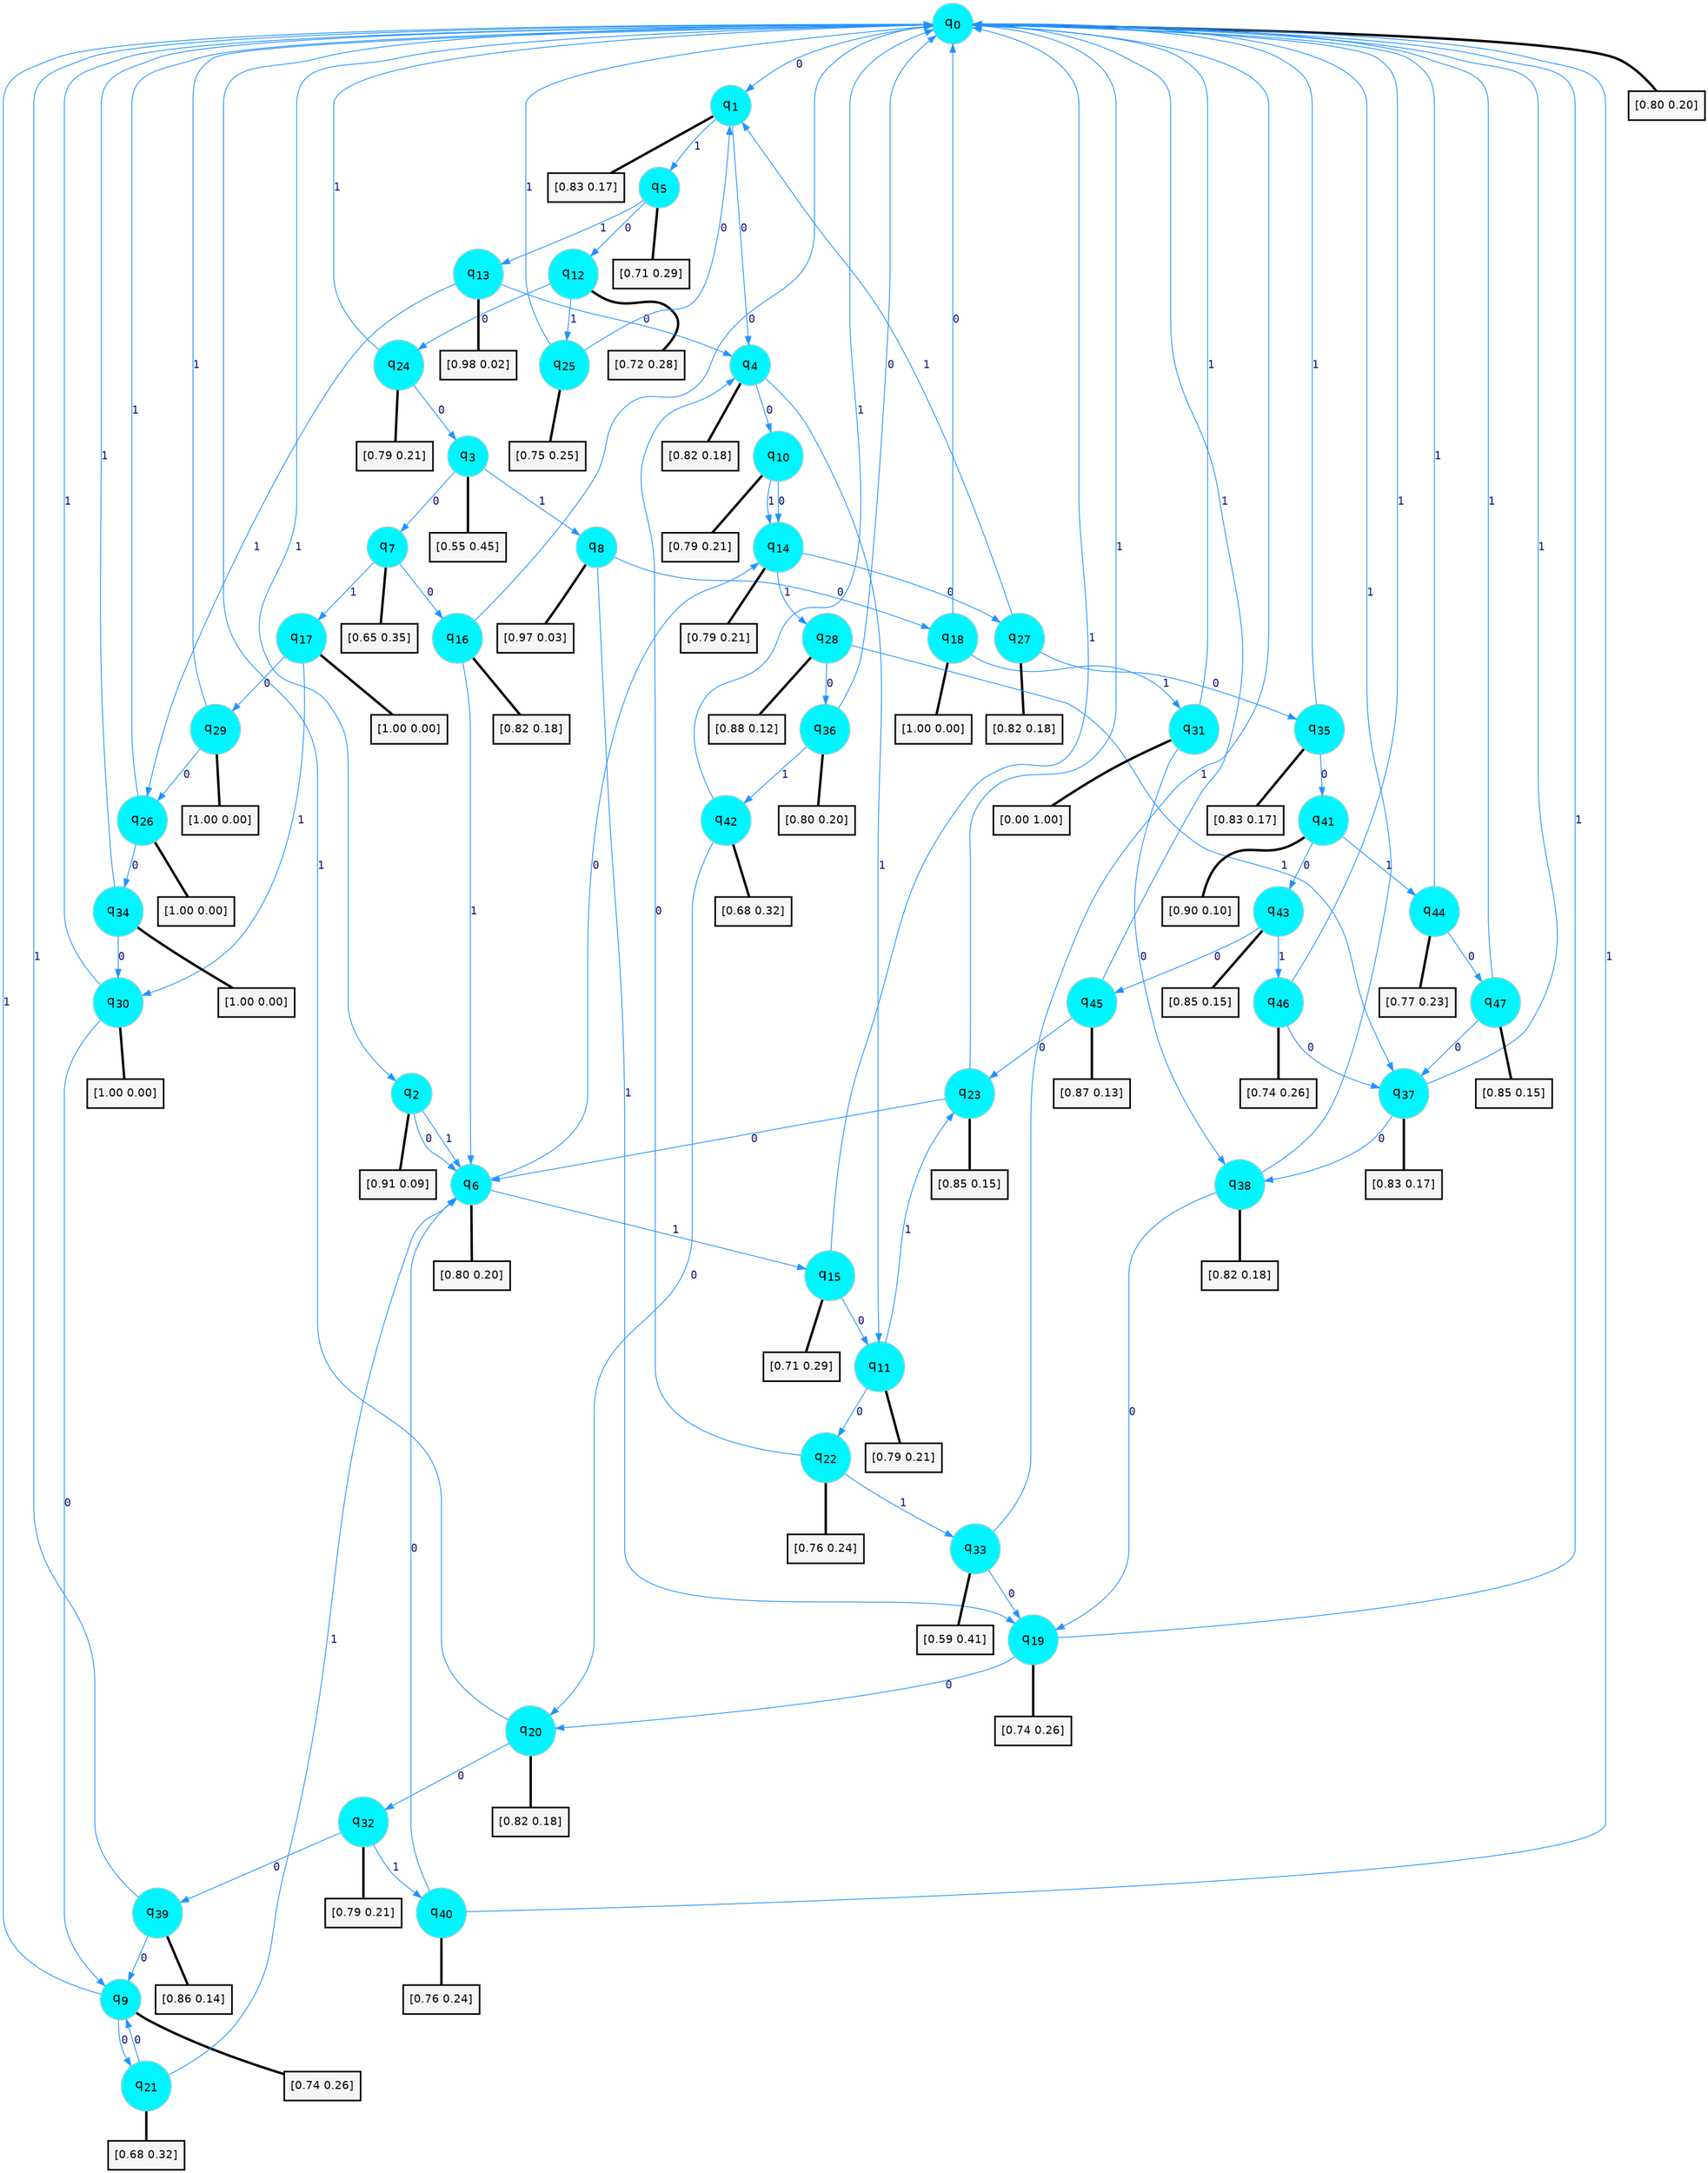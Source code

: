 digraph G {
graph [
bgcolor=transparent, dpi=300, rankdir=TD, size="40,25"];
node [
color=gray, fillcolor=turquoise1, fontcolor=black, fontname=Helvetica, fontsize=16, fontweight=bold, shape=circle, style=filled];
edge [
arrowsize=1, color=dodgerblue1, fontcolor=midnightblue, fontname=courier, fontweight=bold, penwidth=1, style=solid, weight=20];
0[label=<q<SUB>0</SUB>>];
1[label=<q<SUB>1</SUB>>];
2[label=<q<SUB>2</SUB>>];
3[label=<q<SUB>3</SUB>>];
4[label=<q<SUB>4</SUB>>];
5[label=<q<SUB>5</SUB>>];
6[label=<q<SUB>6</SUB>>];
7[label=<q<SUB>7</SUB>>];
8[label=<q<SUB>8</SUB>>];
9[label=<q<SUB>9</SUB>>];
10[label=<q<SUB>10</SUB>>];
11[label=<q<SUB>11</SUB>>];
12[label=<q<SUB>12</SUB>>];
13[label=<q<SUB>13</SUB>>];
14[label=<q<SUB>14</SUB>>];
15[label=<q<SUB>15</SUB>>];
16[label=<q<SUB>16</SUB>>];
17[label=<q<SUB>17</SUB>>];
18[label=<q<SUB>18</SUB>>];
19[label=<q<SUB>19</SUB>>];
20[label=<q<SUB>20</SUB>>];
21[label=<q<SUB>21</SUB>>];
22[label=<q<SUB>22</SUB>>];
23[label=<q<SUB>23</SUB>>];
24[label=<q<SUB>24</SUB>>];
25[label=<q<SUB>25</SUB>>];
26[label=<q<SUB>26</SUB>>];
27[label=<q<SUB>27</SUB>>];
28[label=<q<SUB>28</SUB>>];
29[label=<q<SUB>29</SUB>>];
30[label=<q<SUB>30</SUB>>];
31[label=<q<SUB>31</SUB>>];
32[label=<q<SUB>32</SUB>>];
33[label=<q<SUB>33</SUB>>];
34[label=<q<SUB>34</SUB>>];
35[label=<q<SUB>35</SUB>>];
36[label=<q<SUB>36</SUB>>];
37[label=<q<SUB>37</SUB>>];
38[label=<q<SUB>38</SUB>>];
39[label=<q<SUB>39</SUB>>];
40[label=<q<SUB>40</SUB>>];
41[label=<q<SUB>41</SUB>>];
42[label=<q<SUB>42</SUB>>];
43[label=<q<SUB>43</SUB>>];
44[label=<q<SUB>44</SUB>>];
45[label=<q<SUB>45</SUB>>];
46[label=<q<SUB>46</SUB>>];
47[label=<q<SUB>47</SUB>>];
48[label="[0.80 0.20]", shape=box,fontcolor=black, fontname=Helvetica, fontsize=14, penwidth=2, fillcolor=whitesmoke,color=black];
49[label="[0.83 0.17]", shape=box,fontcolor=black, fontname=Helvetica, fontsize=14, penwidth=2, fillcolor=whitesmoke,color=black];
50[label="[0.91 0.09]", shape=box,fontcolor=black, fontname=Helvetica, fontsize=14, penwidth=2, fillcolor=whitesmoke,color=black];
51[label="[0.55 0.45]", shape=box,fontcolor=black, fontname=Helvetica, fontsize=14, penwidth=2, fillcolor=whitesmoke,color=black];
52[label="[0.82 0.18]", shape=box,fontcolor=black, fontname=Helvetica, fontsize=14, penwidth=2, fillcolor=whitesmoke,color=black];
53[label="[0.71 0.29]", shape=box,fontcolor=black, fontname=Helvetica, fontsize=14, penwidth=2, fillcolor=whitesmoke,color=black];
54[label="[0.80 0.20]", shape=box,fontcolor=black, fontname=Helvetica, fontsize=14, penwidth=2, fillcolor=whitesmoke,color=black];
55[label="[0.65 0.35]", shape=box,fontcolor=black, fontname=Helvetica, fontsize=14, penwidth=2, fillcolor=whitesmoke,color=black];
56[label="[0.97 0.03]", shape=box,fontcolor=black, fontname=Helvetica, fontsize=14, penwidth=2, fillcolor=whitesmoke,color=black];
57[label="[0.74 0.26]", shape=box,fontcolor=black, fontname=Helvetica, fontsize=14, penwidth=2, fillcolor=whitesmoke,color=black];
58[label="[0.79 0.21]", shape=box,fontcolor=black, fontname=Helvetica, fontsize=14, penwidth=2, fillcolor=whitesmoke,color=black];
59[label="[0.79 0.21]", shape=box,fontcolor=black, fontname=Helvetica, fontsize=14, penwidth=2, fillcolor=whitesmoke,color=black];
60[label="[0.72 0.28]", shape=box,fontcolor=black, fontname=Helvetica, fontsize=14, penwidth=2, fillcolor=whitesmoke,color=black];
61[label="[0.98 0.02]", shape=box,fontcolor=black, fontname=Helvetica, fontsize=14, penwidth=2, fillcolor=whitesmoke,color=black];
62[label="[0.79 0.21]", shape=box,fontcolor=black, fontname=Helvetica, fontsize=14, penwidth=2, fillcolor=whitesmoke,color=black];
63[label="[0.71 0.29]", shape=box,fontcolor=black, fontname=Helvetica, fontsize=14, penwidth=2, fillcolor=whitesmoke,color=black];
64[label="[0.82 0.18]", shape=box,fontcolor=black, fontname=Helvetica, fontsize=14, penwidth=2, fillcolor=whitesmoke,color=black];
65[label="[1.00 0.00]", shape=box,fontcolor=black, fontname=Helvetica, fontsize=14, penwidth=2, fillcolor=whitesmoke,color=black];
66[label="[1.00 0.00]", shape=box,fontcolor=black, fontname=Helvetica, fontsize=14, penwidth=2, fillcolor=whitesmoke,color=black];
67[label="[0.74 0.26]", shape=box,fontcolor=black, fontname=Helvetica, fontsize=14, penwidth=2, fillcolor=whitesmoke,color=black];
68[label="[0.82 0.18]", shape=box,fontcolor=black, fontname=Helvetica, fontsize=14, penwidth=2, fillcolor=whitesmoke,color=black];
69[label="[0.68 0.32]", shape=box,fontcolor=black, fontname=Helvetica, fontsize=14, penwidth=2, fillcolor=whitesmoke,color=black];
70[label="[0.76 0.24]", shape=box,fontcolor=black, fontname=Helvetica, fontsize=14, penwidth=2, fillcolor=whitesmoke,color=black];
71[label="[0.85 0.15]", shape=box,fontcolor=black, fontname=Helvetica, fontsize=14, penwidth=2, fillcolor=whitesmoke,color=black];
72[label="[0.79 0.21]", shape=box,fontcolor=black, fontname=Helvetica, fontsize=14, penwidth=2, fillcolor=whitesmoke,color=black];
73[label="[0.75 0.25]", shape=box,fontcolor=black, fontname=Helvetica, fontsize=14, penwidth=2, fillcolor=whitesmoke,color=black];
74[label="[1.00 0.00]", shape=box,fontcolor=black, fontname=Helvetica, fontsize=14, penwidth=2, fillcolor=whitesmoke,color=black];
75[label="[0.82 0.18]", shape=box,fontcolor=black, fontname=Helvetica, fontsize=14, penwidth=2, fillcolor=whitesmoke,color=black];
76[label="[0.88 0.12]", shape=box,fontcolor=black, fontname=Helvetica, fontsize=14, penwidth=2, fillcolor=whitesmoke,color=black];
77[label="[1.00 0.00]", shape=box,fontcolor=black, fontname=Helvetica, fontsize=14, penwidth=2, fillcolor=whitesmoke,color=black];
78[label="[1.00 0.00]", shape=box,fontcolor=black, fontname=Helvetica, fontsize=14, penwidth=2, fillcolor=whitesmoke,color=black];
79[label="[0.00 1.00]", shape=box,fontcolor=black, fontname=Helvetica, fontsize=14, penwidth=2, fillcolor=whitesmoke,color=black];
80[label="[0.79 0.21]", shape=box,fontcolor=black, fontname=Helvetica, fontsize=14, penwidth=2, fillcolor=whitesmoke,color=black];
81[label="[0.59 0.41]", shape=box,fontcolor=black, fontname=Helvetica, fontsize=14, penwidth=2, fillcolor=whitesmoke,color=black];
82[label="[1.00 0.00]", shape=box,fontcolor=black, fontname=Helvetica, fontsize=14, penwidth=2, fillcolor=whitesmoke,color=black];
83[label="[0.83 0.17]", shape=box,fontcolor=black, fontname=Helvetica, fontsize=14, penwidth=2, fillcolor=whitesmoke,color=black];
84[label="[0.80 0.20]", shape=box,fontcolor=black, fontname=Helvetica, fontsize=14, penwidth=2, fillcolor=whitesmoke,color=black];
85[label="[0.83 0.17]", shape=box,fontcolor=black, fontname=Helvetica, fontsize=14, penwidth=2, fillcolor=whitesmoke,color=black];
86[label="[0.82 0.18]", shape=box,fontcolor=black, fontname=Helvetica, fontsize=14, penwidth=2, fillcolor=whitesmoke,color=black];
87[label="[0.86 0.14]", shape=box,fontcolor=black, fontname=Helvetica, fontsize=14, penwidth=2, fillcolor=whitesmoke,color=black];
88[label="[0.76 0.24]", shape=box,fontcolor=black, fontname=Helvetica, fontsize=14, penwidth=2, fillcolor=whitesmoke,color=black];
89[label="[0.90 0.10]", shape=box,fontcolor=black, fontname=Helvetica, fontsize=14, penwidth=2, fillcolor=whitesmoke,color=black];
90[label="[0.68 0.32]", shape=box,fontcolor=black, fontname=Helvetica, fontsize=14, penwidth=2, fillcolor=whitesmoke,color=black];
91[label="[0.85 0.15]", shape=box,fontcolor=black, fontname=Helvetica, fontsize=14, penwidth=2, fillcolor=whitesmoke,color=black];
92[label="[0.77 0.23]", shape=box,fontcolor=black, fontname=Helvetica, fontsize=14, penwidth=2, fillcolor=whitesmoke,color=black];
93[label="[0.87 0.13]", shape=box,fontcolor=black, fontname=Helvetica, fontsize=14, penwidth=2, fillcolor=whitesmoke,color=black];
94[label="[0.74 0.26]", shape=box,fontcolor=black, fontname=Helvetica, fontsize=14, penwidth=2, fillcolor=whitesmoke,color=black];
95[label="[0.85 0.15]", shape=box,fontcolor=black, fontname=Helvetica, fontsize=14, penwidth=2, fillcolor=whitesmoke,color=black];
0->1 [label=0];
0->2 [label=1];
0->48 [arrowhead=none, penwidth=3,color=black];
1->4 [label=0];
1->5 [label=1];
1->49 [arrowhead=none, penwidth=3,color=black];
2->6 [label=0];
2->6 [label=1];
2->50 [arrowhead=none, penwidth=3,color=black];
3->7 [label=0];
3->8 [label=1];
3->51 [arrowhead=none, penwidth=3,color=black];
4->10 [label=0];
4->11 [label=1];
4->52 [arrowhead=none, penwidth=3,color=black];
5->12 [label=0];
5->13 [label=1];
5->53 [arrowhead=none, penwidth=3,color=black];
6->14 [label=0];
6->15 [label=1];
6->54 [arrowhead=none, penwidth=3,color=black];
7->16 [label=0];
7->17 [label=1];
7->55 [arrowhead=none, penwidth=3,color=black];
8->18 [label=0];
8->19 [label=1];
8->56 [arrowhead=none, penwidth=3,color=black];
9->21 [label=0];
9->0 [label=1];
9->57 [arrowhead=none, penwidth=3,color=black];
10->14 [label=0];
10->14 [label=1];
10->58 [arrowhead=none, penwidth=3,color=black];
11->22 [label=0];
11->23 [label=1];
11->59 [arrowhead=none, penwidth=3,color=black];
12->24 [label=0];
12->25 [label=1];
12->60 [arrowhead=none, penwidth=3,color=black];
13->4 [label=0];
13->26 [label=1];
13->61 [arrowhead=none, penwidth=3,color=black];
14->27 [label=0];
14->28 [label=1];
14->62 [arrowhead=none, penwidth=3,color=black];
15->11 [label=0];
15->0 [label=1];
15->63 [arrowhead=none, penwidth=3,color=black];
16->0 [label=0];
16->6 [label=1];
16->64 [arrowhead=none, penwidth=3,color=black];
17->29 [label=0];
17->30 [label=1];
17->65 [arrowhead=none, penwidth=3,color=black];
18->0 [label=0];
18->31 [label=1];
18->66 [arrowhead=none, penwidth=3,color=black];
19->20 [label=0];
19->0 [label=1];
19->67 [arrowhead=none, penwidth=3,color=black];
20->32 [label=0];
20->0 [label=1];
20->68 [arrowhead=none, penwidth=3,color=black];
21->9 [label=0];
21->6 [label=1];
21->69 [arrowhead=none, penwidth=3,color=black];
22->4 [label=0];
22->33 [label=1];
22->70 [arrowhead=none, penwidth=3,color=black];
23->6 [label=0];
23->0 [label=1];
23->71 [arrowhead=none, penwidth=3,color=black];
24->3 [label=0];
24->0 [label=1];
24->72 [arrowhead=none, penwidth=3,color=black];
25->1 [label=0];
25->0 [label=1];
25->73 [arrowhead=none, penwidth=3,color=black];
26->34 [label=0];
26->0 [label=1];
26->74 [arrowhead=none, penwidth=3,color=black];
27->35 [label=0];
27->1 [label=1];
27->75 [arrowhead=none, penwidth=3,color=black];
28->36 [label=0];
28->37 [label=1];
28->76 [arrowhead=none, penwidth=3,color=black];
29->26 [label=0];
29->0 [label=1];
29->77 [arrowhead=none, penwidth=3,color=black];
30->9 [label=0];
30->0 [label=1];
30->78 [arrowhead=none, penwidth=3,color=black];
31->38 [label=0];
31->0 [label=1];
31->79 [arrowhead=none, penwidth=3,color=black];
32->39 [label=0];
32->40 [label=1];
32->80 [arrowhead=none, penwidth=3,color=black];
33->19 [label=0];
33->0 [label=1];
33->81 [arrowhead=none, penwidth=3,color=black];
34->30 [label=0];
34->0 [label=1];
34->82 [arrowhead=none, penwidth=3,color=black];
35->41 [label=0];
35->0 [label=1];
35->83 [arrowhead=none, penwidth=3,color=black];
36->0 [label=0];
36->42 [label=1];
36->84 [arrowhead=none, penwidth=3,color=black];
37->38 [label=0];
37->0 [label=1];
37->85 [arrowhead=none, penwidth=3,color=black];
38->19 [label=0];
38->0 [label=1];
38->86 [arrowhead=none, penwidth=3,color=black];
39->9 [label=0];
39->0 [label=1];
39->87 [arrowhead=none, penwidth=3,color=black];
40->6 [label=0];
40->0 [label=1];
40->88 [arrowhead=none, penwidth=3,color=black];
41->43 [label=0];
41->44 [label=1];
41->89 [arrowhead=none, penwidth=3,color=black];
42->20 [label=0];
42->0 [label=1];
42->90 [arrowhead=none, penwidth=3,color=black];
43->45 [label=0];
43->46 [label=1];
43->91 [arrowhead=none, penwidth=3,color=black];
44->47 [label=0];
44->0 [label=1];
44->92 [arrowhead=none, penwidth=3,color=black];
45->23 [label=0];
45->0 [label=1];
45->93 [arrowhead=none, penwidth=3,color=black];
46->37 [label=0];
46->0 [label=1];
46->94 [arrowhead=none, penwidth=3,color=black];
47->37 [label=0];
47->0 [label=1];
47->95 [arrowhead=none, penwidth=3,color=black];
}
